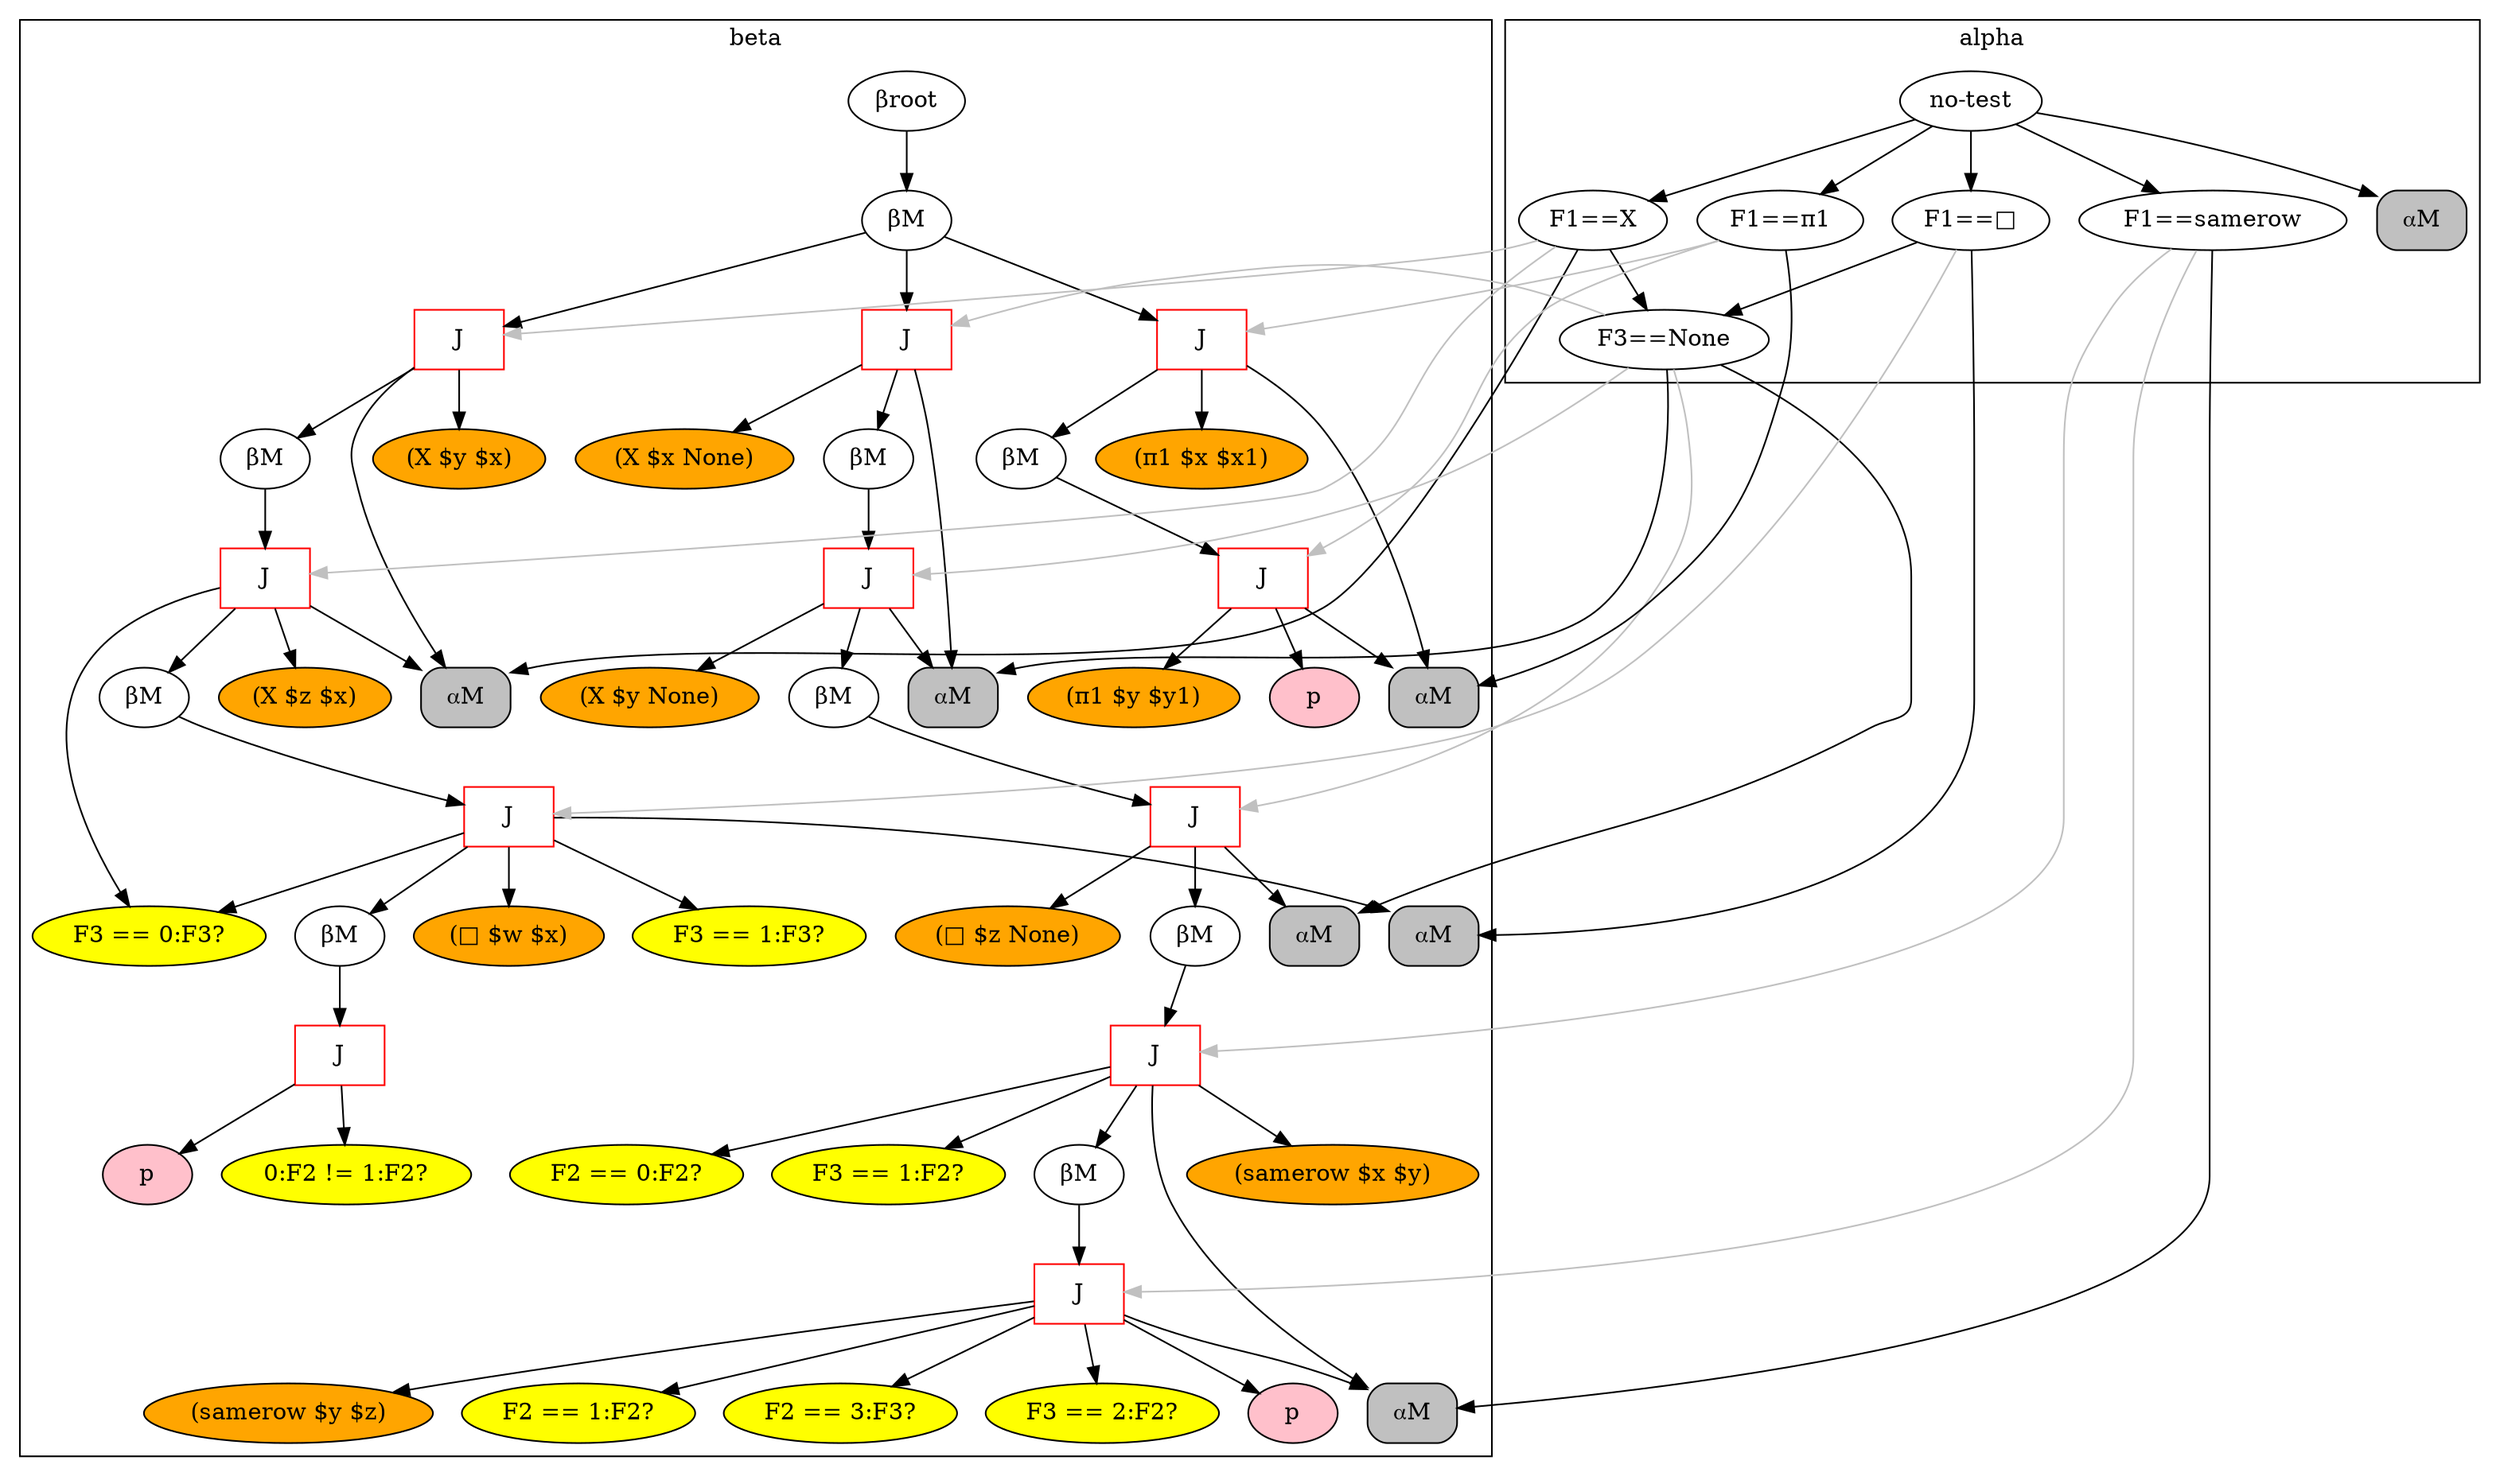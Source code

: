 digraph {
	subgraph cluster_1 {
	label = beta
	"BetaNode 0x7f15fa1f0dd8" [label="βroot"];
	"BetaNode 0x7f15fa1f0dd8" -> "BetaMemory 0x7f15fa191630";
	"BetaMemory 0x7f15fa191630" [label="βM"];
	"BetaMemory 0x7f15fa191630" -> "JoinNode 0x7f15fa191710";
	"JoinNode 0x7f15fa191710" [shape=box,color=red,label="J"];
	"JoinNode 0x7f15fa191710" -> "⍺M:<rete.alpha.AlphaMemory object at 0x7f15fa1916d8>"
	"(X $y $x)" [style=filled,fillcolor=orange];
	"JoinNode 0x7f15fa191710" -> "(X $y $x)"
	"JoinNode 0x7f15fa191710" -> "BetaMemory 0x7f15fa191748";
	"BetaMemory 0x7f15fa191748" [label="βM"];
	"BetaMemory 0x7f15fa191748" -> "JoinNode 0x7f15fa191780";
	"JoinNode 0x7f15fa191780" [shape=box,color=red,label="J"];
	"JoinNode 0x7f15fa191780" -> "⍺M:<rete.alpha.AlphaMemory object at 0x7f15fa1916d8>"
	"(X $z $x)" [style=filled,fillcolor=orange];
	"JoinNode 0x7f15fa191780" -> "(X $z $x)"
	"F3 == 0:F3?" [style=filled,fillcolor=yellow];
	"JoinNode 0x7f15fa191780" -> "F3 == 0:F3?"
	"JoinNode 0x7f15fa191780" -> "BetaMemory 0x7f15fa1917b8";
	"BetaMemory 0x7f15fa1917b8" [label="βM"];
	"BetaMemory 0x7f15fa1917b8" -> "JoinNode 0x7f15fa191908";
	"JoinNode 0x7f15fa191908" [shape=box,color=red,label="J"];
	"JoinNode 0x7f15fa191908" -> "⍺M:<rete.alpha.AlphaMemory object at 0x7f15fa191860>"
	"(□ $w $x)" [style=filled,fillcolor=orange];
	"JoinNode 0x7f15fa191908" -> "(□ $w $x)"
	"F3 == 0:F3?" [style=filled,fillcolor=yellow];
	"JoinNode 0x7f15fa191908" -> "F3 == 0:F3?"
	"F3 == 1:F3?" [style=filled,fillcolor=yellow];
	"JoinNode 0x7f15fa191908" -> "F3 == 1:F3?"
	"JoinNode 0x7f15fa191908" -> "BetaMemory 0x7f15fa191940";
	"BetaMemory 0x7f15fa191940" [label="βM"];
	"BetaMemory 0x7f15fa191940" -> "JoinNode 0x7f15fa191978";
	"JoinNode 0x7f15fa191978" [shape=box,color=red,label="J"];
	"0:F2 != 1:F2?" [style=filled,fillcolor=yellow];
	"JoinNode 0x7f15fa191978" -> "0:F2 != 1:F2?"
	"JoinNode 0x7f15fa191978" -> "PNode 0x7f15fa1915f8";
	"PNode 0x7f15fa1915f8" [style=filled,fillcolor=pink,label="p"];
	"BetaMemory 0x7f15fa191630" -> "JoinNode 0x7f15fa191b70";
	"JoinNode 0x7f15fa191b70" [shape=box,color=red,label="J"];
	"JoinNode 0x7f15fa191b70" -> "⍺M:<rete.alpha.AlphaMemory object at 0x7f15fa191b38>"
	"(X $x None)" [style=filled,fillcolor=orange];
	"JoinNode 0x7f15fa191b70" -> "(X $x None)"
	"JoinNode 0x7f15fa191b70" -> "BetaMemory 0x7f15fa191ba8";
	"BetaMemory 0x7f15fa191ba8" [label="βM"];
	"BetaMemory 0x7f15fa191ba8" -> "JoinNode 0x7f15fa191be0";
	"JoinNode 0x7f15fa191be0" [shape=box,color=red,label="J"];
	"JoinNode 0x7f15fa191be0" -> "⍺M:<rete.alpha.AlphaMemory object at 0x7f15fa191b38>"
	"(X $y None)" [style=filled,fillcolor=orange];
	"JoinNode 0x7f15fa191be0" -> "(X $y None)"
	"JoinNode 0x7f15fa191be0" -> "BetaMemory 0x7f15fa191c18";
	"BetaMemory 0x7f15fa191c18" [label="βM"];
	"BetaMemory 0x7f15fa191c18" -> "JoinNode 0x7f15fa191cc0";
	"JoinNode 0x7f15fa191cc0" [shape=box,color=red,label="J"];
	"JoinNode 0x7f15fa191cc0" -> "⍺M:<rete.alpha.AlphaMemory object at 0x7f15fa191c88>"
	"(□ $z None)" [style=filled,fillcolor=orange];
	"JoinNode 0x7f15fa191cc0" -> "(□ $z None)"
	"JoinNode 0x7f15fa191cc0" -> "BetaMemory 0x7f15fa191cf8";
	"BetaMemory 0x7f15fa191cf8" [label="βM"];
	"BetaMemory 0x7f15fa191cf8" -> "JoinNode 0x7f15fa191e10";
	"JoinNode 0x7f15fa191e10" [shape=box,color=red,label="J"];
	"JoinNode 0x7f15fa191e10" -> "⍺M:<rete.alpha.AlphaMemory object at 0x7f15fa191d68>"
	"(samerow $x $y)" [style=filled,fillcolor=orange];
	"JoinNode 0x7f15fa191e10" -> "(samerow $x $y)"
	"F2 == 0:F2?" [style=filled,fillcolor=yellow];
	"JoinNode 0x7f15fa191e10" -> "F2 == 0:F2?"
	"F3 == 1:F2?" [style=filled,fillcolor=yellow];
	"JoinNode 0x7f15fa191e10" -> "F3 == 1:F2?"
	"JoinNode 0x7f15fa191e10" -> "BetaMemory 0x7f15fa191e48";
	"BetaMemory 0x7f15fa191e48" [label="βM"];
	"BetaMemory 0x7f15fa191e48" -> "JoinNode 0x7f15fa191e80";
	"JoinNode 0x7f15fa191e80" [shape=box,color=red,label="J"];
	"JoinNode 0x7f15fa191e80" -> "⍺M:<rete.alpha.AlphaMemory object at 0x7f15fa191d68>"
	"(samerow $y $z)" [style=filled,fillcolor=orange];
	"JoinNode 0x7f15fa191e80" -> "(samerow $y $z)"
	"F2 == 1:F2?" [style=filled,fillcolor=yellow];
	"JoinNode 0x7f15fa191e80" -> "F2 == 1:F2?"
	"F2 == 3:F3?" [style=filled,fillcolor=yellow];
	"JoinNode 0x7f15fa191e80" -> "F2 == 3:F3?"
	"F3 == 2:F2?" [style=filled,fillcolor=yellow];
	"JoinNode 0x7f15fa191e80" -> "F3 == 2:F2?"
	"JoinNode 0x7f15fa191e80" -> "PNode 0x7f15fa191ac8";
	"PNode 0x7f15fa191ac8" [style=filled,fillcolor=pink,label="p"];
	"BetaMemory 0x7f15fa191630" -> "JoinNode 0x7f15fa1990b8";
	"JoinNode 0x7f15fa1990b8" [shape=box,color=red,label="J"];
	"JoinNode 0x7f15fa1990b8" -> "⍺M:<rete.alpha.AlphaMemory object at 0x7f15fa199080>"
	"(π1 $x $x1)" [style=filled,fillcolor=orange];
	"JoinNode 0x7f15fa1990b8" -> "(π1 $x $x1)"
	"JoinNode 0x7f15fa1990b8" -> "BetaMemory 0x7f15fa1990f0";
	"BetaMemory 0x7f15fa1990f0" [label="βM"];
	"BetaMemory 0x7f15fa1990f0" -> "JoinNode 0x7f15fa199128";
	"JoinNode 0x7f15fa199128" [shape=box,color=red,label="J"];
	"JoinNode 0x7f15fa199128" -> "⍺M:<rete.alpha.AlphaMemory object at 0x7f15fa199080>"
	"(π1 $y $y1)" [style=filled,fillcolor=orange];
	"JoinNode 0x7f15fa199128" -> "(π1 $y $y1)"
	"JoinNode 0x7f15fa199128" -> "PNode 0x7f15fa191fd0";
	"PNode 0x7f15fa191fd0" [style=filled,fillcolor=pink,label="p"];
	}
	subgraph cluster_0 {
	label = alpha
	"no-test" -> "F1==X";
	"F1==X" -> "F3==None";
	"F3==None" -> "⍺M:<rete.alpha.AlphaMemory object at 0x7f15fa191b38>";
	"⍺M:<rete.alpha.AlphaMemory object at 0x7f15fa191b38>" [shape=box, style="rounded,filled", label="⍺M", fillcolor=gray];
	"F1==X" -> "⍺M:<rete.alpha.AlphaMemory object at 0x7f15fa1916d8>";
	"⍺M:<rete.alpha.AlphaMemory object at 0x7f15fa1916d8>" [shape=box, style="rounded,filled", label="⍺M", fillcolor=gray];
	"no-test" -> "F1==□";
	"F1==□" -> "F3==None";
	"F3==None" -> "⍺M:<rete.alpha.AlphaMemory object at 0x7f15fa191c88>";
	"⍺M:<rete.alpha.AlphaMemory object at 0x7f15fa191c88>" [shape=box, style="rounded,filled", label="⍺M", fillcolor=gray];
	"F1==□" -> "⍺M:<rete.alpha.AlphaMemory object at 0x7f15fa191860>";
	"⍺M:<rete.alpha.AlphaMemory object at 0x7f15fa191860>" [shape=box, style="rounded,filled", label="⍺M", fillcolor=gray];
	"no-test" -> "F1==samerow";
	"F1==samerow" -> "⍺M:<rete.alpha.AlphaMemory object at 0x7f15fa191d68>";
	"⍺M:<rete.alpha.AlphaMemory object at 0x7f15fa191d68>" [shape=box, style="rounded,filled", label="⍺M", fillcolor=gray];
	"no-test" -> "F1==π1";
	"F1==π1" -> "⍺M:<rete.alpha.AlphaMemory object at 0x7f15fa199080>";
	"⍺M:<rete.alpha.AlphaMemory object at 0x7f15fa199080>" [shape=box, style="rounded,filled", label="⍺M", fillcolor=gray];
	"no-test" -> "⍺M:<rete.alpha.AlphaMemory object at 0x7f15fa1f0cf8>";
	"⍺M:<rete.alpha.AlphaMemory object at 0x7f15fa1f0cf8>" [shape=box, style="rounded,filled", label="⍺M", fillcolor=gray];
	}
	"F1==X" -> "JoinNode 0x7f15fa191710" [color=gray];
	"F1==X" -> "JoinNode 0x7f15fa191780" [color=gray];
	"F3==None" -> "JoinNode 0x7f15fa191b70" [color=gray];
	"F3==None" -> "JoinNode 0x7f15fa191be0" [color=gray];
	"F1==□" -> "JoinNode 0x7f15fa191908" [color=gray];
	"F3==None" -> "JoinNode 0x7f15fa191cc0" [color=gray];
	"F1==samerow" -> "JoinNode 0x7f15fa191e10" [color=gray];
	"F1==samerow" -> "JoinNode 0x7f15fa191e80" [color=gray];
	"F1==π1" -> "JoinNode 0x7f15fa1990b8" [color=gray];
	"F1==π1" -> "JoinNode 0x7f15fa199128" [color=gray];
}